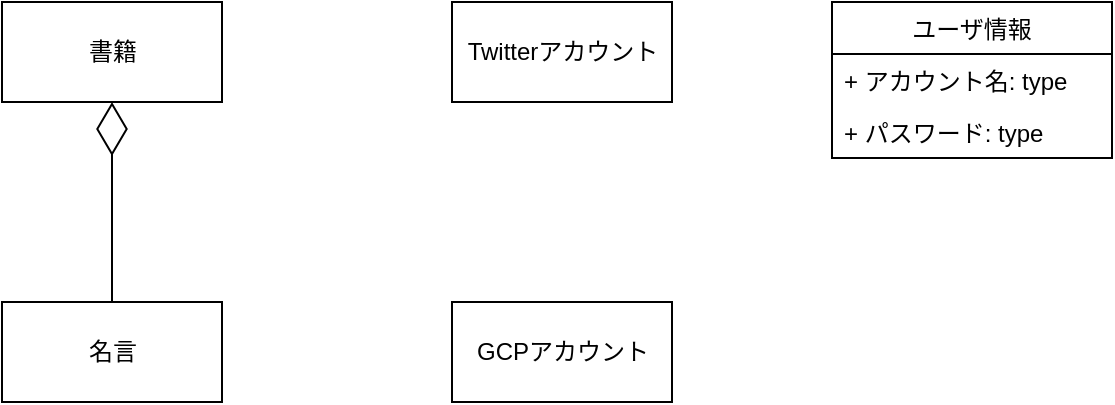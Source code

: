 <mxfile version="13.1.3">
    <diagram id="E9-yHKRCz_EbnTnO_l_d" name="Page-1">
        <mxGraphModel dx="675" dy="526" grid="1" gridSize="10" guides="1" tooltips="1" connect="1" arrows="1" fold="1" page="1" pageScale="1" pageWidth="827" pageHeight="1169" math="0" shadow="0">
            <root>
                <mxCell id="0"/>
                <mxCell id="1" parent="0"/>
                <mxCell id="jSRBYqNbPdU7Eikz307N-3" value="名言" style="html=1;" parent="1" vertex="1">
                    <mxGeometry x="225" y="270" width="110" height="50" as="geometry"/>
                </mxCell>
                <mxCell id="jSRBYqNbPdU7Eikz307N-4" value="" style="endArrow=diamondThin;endFill=0;endSize=24;html=1;entryX=0.5;entryY=1;entryDx=0;entryDy=0;exitX=0.5;exitY=0;exitDx=0;exitDy=0;" parent="1" source="jSRBYqNbPdU7Eikz307N-3" target="jSRBYqNbPdU7Eikz307N-6" edge="1">
                    <mxGeometry width="160" relative="1" as="geometry">
                        <mxPoint x="330" y="290" as="sourcePoint"/>
                        <mxPoint x="280" y="180" as="targetPoint"/>
                    </mxGeometry>
                </mxCell>
                <mxCell id="jSRBYqNbPdU7Eikz307N-5" value="Twitterアカウント" style="html=1;" parent="1" vertex="1">
                    <mxGeometry x="450" y="120" width="110" height="50" as="geometry"/>
                </mxCell>
                <mxCell id="jSRBYqNbPdU7Eikz307N-6" value="書籍" style="html=1;" parent="1" vertex="1">
                    <mxGeometry x="225" y="120" width="110" height="50" as="geometry"/>
                </mxCell>
                <mxCell id="jSRBYqNbPdU7Eikz307N-7" value="GCPアカウント" style="html=1;" parent="1" vertex="1">
                    <mxGeometry x="450" y="270" width="110" height="50" as="geometry"/>
                </mxCell>
                <mxCell id="2" value="ユーザ情報" style="swimlane;fontStyle=0;childLayout=stackLayout;horizontal=1;startSize=26;fillColor=none;horizontalStack=0;resizeParent=1;resizeParentMax=0;resizeLast=0;collapsible=1;marginBottom=0;" vertex="1" parent="1">
                    <mxGeometry x="640" y="120" width="140" height="78" as="geometry"/>
                </mxCell>
                <mxCell id="3" value="+ アカウント名: type" style="text;strokeColor=none;fillColor=none;align=left;verticalAlign=top;spacingLeft=4;spacingRight=4;overflow=hidden;rotatable=0;points=[[0,0.5],[1,0.5]];portConstraint=eastwest;" vertex="1" parent="2">
                    <mxGeometry y="26" width="140" height="26" as="geometry"/>
                </mxCell>
                <mxCell id="4" value="+ パスワード: type" style="text;strokeColor=none;fillColor=none;align=left;verticalAlign=top;spacingLeft=4;spacingRight=4;overflow=hidden;rotatable=0;points=[[0,0.5],[1,0.5]];portConstraint=eastwest;" vertex="1" parent="2">
                    <mxGeometry y="52" width="140" height="26" as="geometry"/>
                </mxCell>
            </root>
        </mxGraphModel>
    </diagram>
</mxfile>